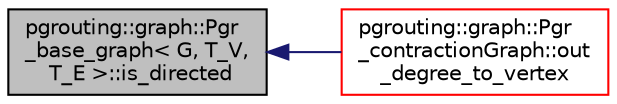 digraph "pgrouting::graph::Pgr_base_graph&lt; G, T_V, T_E &gt;::is_directed"
{
  edge [fontname="Helvetica",fontsize="10",labelfontname="Helvetica",labelfontsize="10"];
  node [fontname="Helvetica",fontsize="10",shape=record];
  rankdir="LR";
  Node1 [label="pgrouting::graph::Pgr\l_base_graph\< G, T_V,\l T_E \>::is_directed",height=0.2,width=0.4,color="black", fillcolor="grey75", style="filled" fontcolor="black"];
  Node1 -> Node2 [dir="back",color="midnightblue",fontsize="10",style="solid",fontname="Helvetica"];
  Node2 [label="pgrouting::graph::Pgr\l_contractionGraph::out\l_degree_to_vertex",height=0.2,width=0.4,color="red", fillcolor="white", style="filled",URL="$classpgrouting_1_1graph_1_1Pgr__contractionGraph.html#ad153e012392316aefeb2f68e14934c74",tooltip="The number of edges from vertex to neighbor. "];
}
